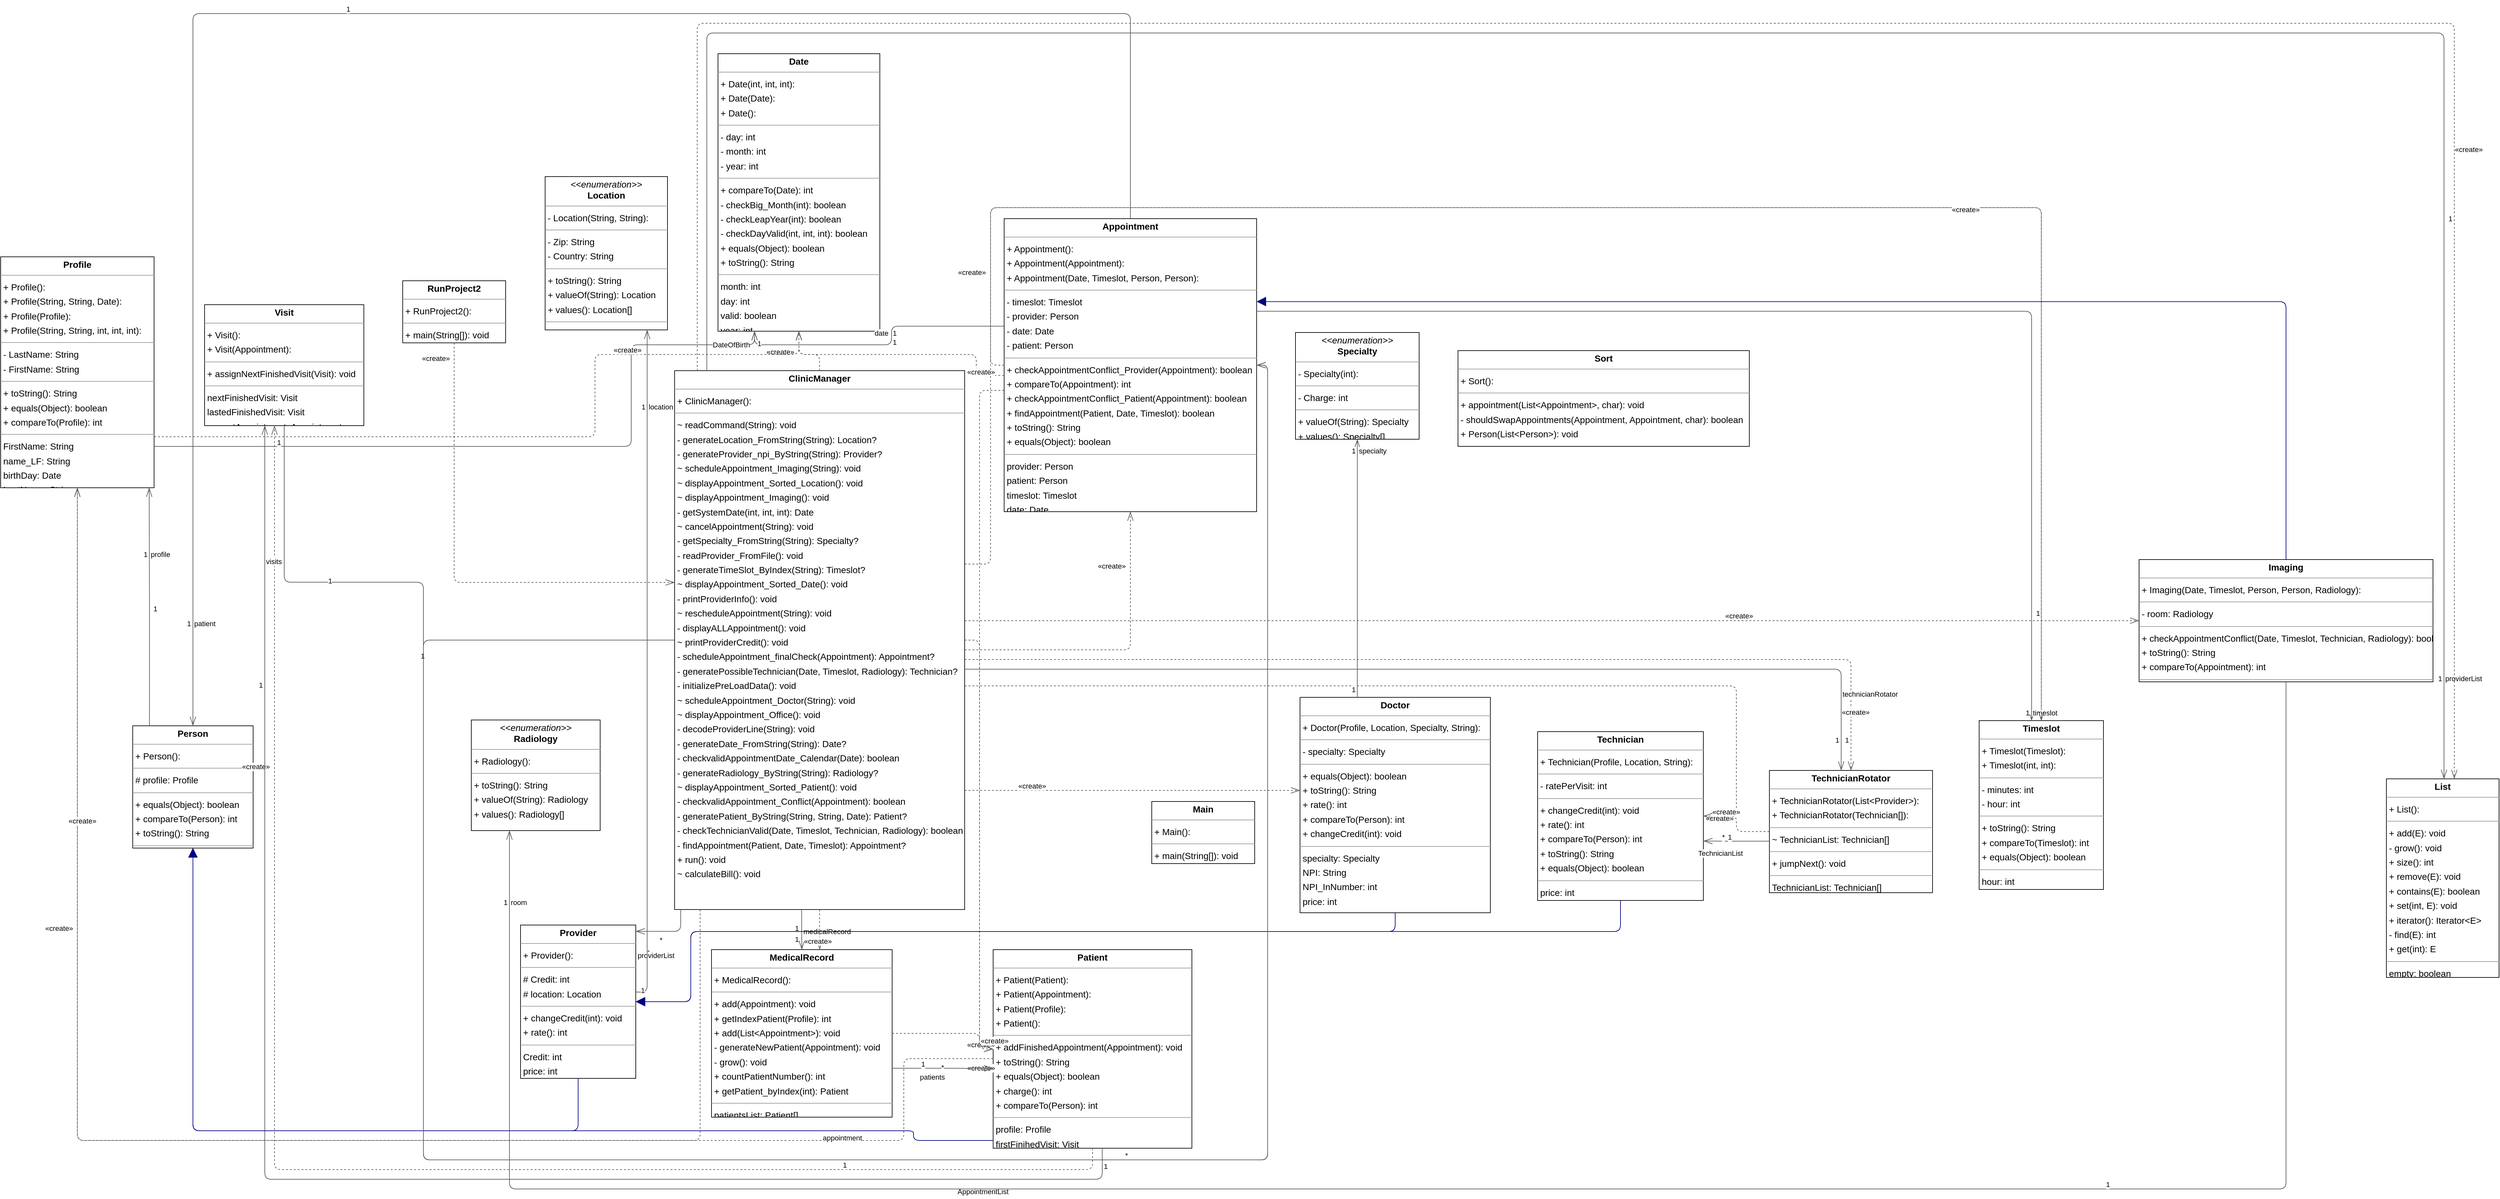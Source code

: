 <mxGraphModel dx="0" dy="0" grid="1" gridSize="10" guides="1" tooltips="1" connect="1" arrows="1" fold="1" page="0" pageScale="1" background="none" math="0" shadow="0">
  <root>
    <mxCell id="0" />
    <mxCell id="1" parent="0" />
    <mxCell id="node7" parent="1" vertex="1" value="&lt;p style=&quot;margin:0px;margin-top:4px;text-align:center;&quot;&gt;&lt;b&gt;Appointment&lt;/b&gt;&lt;/p&gt;&lt;hr size=&quot;1&quot;/&gt;&lt;p style=&quot;margin:0 0 0 4px;line-height:1.6;&quot;&gt;+ Appointment(): &lt;br/&gt;+ Appointment(Appointment): &lt;br/&gt;+ Appointment(Date, Timeslot, Person, Person): &lt;/p&gt;&lt;hr size=&quot;1&quot;/&gt;&lt;p style=&quot;margin:0 0 0 4px;line-height:1.6;&quot;&gt;- timeslot: Timeslot&lt;br/&gt;- provider: Person&lt;br/&gt;- date: Date&lt;br/&gt;- patient: Person&lt;/p&gt;&lt;hr size=&quot;1&quot;/&gt;&lt;p style=&quot;margin:0 0 0 4px;line-height:1.6;&quot;&gt;+ checkAppointmentConflict_Provider(Appointment): boolean&lt;br/&gt;+ compareTo(Appointment): int&lt;br/&gt;+ checkAppointmentConflict_Patient(Appointment): boolean&lt;br/&gt;+ findAppointment(Patient, Date, Timeslot): boolean&lt;br/&gt;+ toString(): String&lt;br/&gt;+ equals(Object): boolean&lt;/p&gt;&lt;hr size=&quot;1&quot;/&gt;&lt;p style=&quot;margin:0 0 0 4px;line-height:1.6;&quot;&gt; provider: Person&lt;br/&gt; patient: Person&lt;br/&gt; timeslot: Timeslot&lt;br/&gt; date: Date&lt;/p&gt;" style="verticalAlign=top;align=left;overflow=fill;fontSize=14;fontFamily=Helvetica;html=1;rounded=0;shadow=0;comic=0;labelBackgroundColor=none;strokeWidth=1;">
      <mxGeometry x="1458" y="241" width="390" height="453" as="geometry" />
    </mxCell>
    <mxCell id="node20" parent="1" vertex="1" value="&lt;p style=&quot;margin:0px;margin-top:4px;text-align:center;&quot;&gt;&lt;b&gt;ClinicManager&lt;/b&gt;&lt;/p&gt;&lt;hr size=&quot;1&quot;/&gt;&lt;p style=&quot;margin:0 0 0 4px;line-height:1.6;&quot;&gt;+ ClinicManager(): &lt;/p&gt;&lt;hr size=&quot;1&quot;/&gt;&lt;p style=&quot;margin:0 0 0 4px;line-height:1.6;&quot;&gt;~ readCommand(String): void&lt;br/&gt;- generateLocation_FromString(String): Location?&lt;br/&gt;- generateProvider_npi_ByString(String): Provider?&lt;br/&gt;~ scheduleAppointment_Imaging(String): void&lt;br/&gt;~ displayAppointment_Sorted_Location(): void&lt;br/&gt;~ displayAppointment_Imaging(): void&lt;br/&gt;- getSystemDate(int, int, int): Date&lt;br/&gt;~ cancelAppointment(String): void&lt;br/&gt;- getSpecialty_FromString(String): Specialty?&lt;br/&gt;- readProvider_FromFile(): void&lt;br/&gt;- generateTimeSlot_ByIndex(String): Timeslot?&lt;br/&gt;~ displayAppointment_Sorted_Date(): void&lt;br/&gt;- printProviderInfo(): void&lt;br/&gt;~ rescheduleAppointment(String): void&lt;br/&gt;- displayALLAppointment(): void&lt;br/&gt;~ printProviderCredit(): void&lt;br/&gt;- scheduleAppointment_finalCheck(Appointment): Appointment?&lt;br/&gt;- generatePossibleTechnician(Date, Timeslot, Radiology): Technician?&lt;br/&gt;- initializePreLoadData(): void&lt;br/&gt;~ scheduleAppointment_Doctor(String): void&lt;br/&gt;~ displayAppointment_Office(): void&lt;br/&gt;- decodeProviderLine(String): void&lt;br/&gt;- generateDate_FromString(String): Date?&lt;br/&gt;- checkvalidAppointmentDate_Calendar(Date): boolean&lt;br/&gt;- generateRadiology_ByString(String): Radiology?&lt;br/&gt;~ displayAppointment_Sorted_Patient(): void&lt;br/&gt;- checkvalidAppointment_Conflict(Appointment): boolean&lt;br/&gt;- generatePatient_ByString(String, String, Date): Patient?&lt;br/&gt;- checkTechnicianValid(Date, Timeslot, Technician, Radiology): boolean&lt;br/&gt;- findAppointment(Patient, Date, Timeslot): Appointment?&lt;br/&gt;+ run(): void&lt;br/&gt;~ calculateBill(): void&lt;/p&gt;" style="verticalAlign=top;align=left;overflow=fill;fontSize=14;fontFamily=Helvetica;html=1;rounded=0;shadow=0;comic=0;labelBackgroundColor=none;strokeWidth=1;">
      <mxGeometry x="949" y="476" width="448" height="833" as="geometry" />
    </mxCell>
    <mxCell id="node12" parent="1" vertex="1" value="&lt;p style=&quot;margin:0px;margin-top:4px;text-align:center;&quot;&gt;&lt;b&gt;Date&lt;/b&gt;&lt;/p&gt;&lt;hr size=&quot;1&quot;/&gt;&lt;p style=&quot;margin:0 0 0 4px;line-height:1.6;&quot;&gt;+ Date(int, int, int): &lt;br/&gt;+ Date(Date): &lt;br/&gt;+ Date(): &lt;/p&gt;&lt;hr size=&quot;1&quot;/&gt;&lt;p style=&quot;margin:0 0 0 4px;line-height:1.6;&quot;&gt;- day: int&lt;br/&gt;- month: int&lt;br/&gt;- year: int&lt;/p&gt;&lt;hr size=&quot;1&quot;/&gt;&lt;p style=&quot;margin:0 0 0 4px;line-height:1.6;&quot;&gt;+ compareTo(Date): int&lt;br/&gt;- checkBig_Month(int): boolean&lt;br/&gt;- checkLeapYear(int): boolean&lt;br/&gt;- checkDayValid(int, int, int): boolean&lt;br/&gt;+ equals(Object): boolean&lt;br/&gt;+ toString(): String&lt;/p&gt;&lt;hr size=&quot;1&quot;/&gt;&lt;p style=&quot;margin:0 0 0 4px;line-height:1.6;&quot;&gt; month: int&lt;br/&gt; day: int&lt;br/&gt; valid: boolean&lt;br/&gt; year: int&lt;/p&gt;" style="verticalAlign=top;align=left;overflow=fill;fontSize=14;fontFamily=Helvetica;html=1;rounded=0;shadow=0;comic=0;labelBackgroundColor=none;strokeWidth=1;">
      <mxGeometry x="1016" y="-14" width="250" height="429" as="geometry" />
    </mxCell>
    <mxCell id="node0" parent="1" vertex="1" value="&lt;p style=&quot;margin:0px;margin-top:4px;text-align:center;&quot;&gt;&lt;b&gt;Doctor&lt;/b&gt;&lt;/p&gt;&lt;hr size=&quot;1&quot;/&gt;&lt;p style=&quot;margin:0 0 0 4px;line-height:1.6;&quot;&gt;+ Doctor(Profile, Location, Specialty, String): &lt;/p&gt;&lt;hr size=&quot;1&quot;/&gt;&lt;p style=&quot;margin:0 0 0 4px;line-height:1.6;&quot;&gt;- specialty: Specialty&lt;/p&gt;&lt;hr size=&quot;1&quot;/&gt;&lt;p style=&quot;margin:0 0 0 4px;line-height:1.6;&quot;&gt;+ equals(Object): boolean&lt;br/&gt;+ toString(): String&lt;br/&gt;+ rate(): int&lt;br/&gt;+ compareTo(Person): int&lt;br/&gt;+ changeCredit(int): void&lt;/p&gt;&lt;hr size=&quot;1&quot;/&gt;&lt;p style=&quot;margin:0 0 0 4px;line-height:1.6;&quot;&gt; specialty: Specialty&lt;br/&gt; NPI: String&lt;br/&gt; NPI_InNumber: int&lt;br/&gt; price: int&lt;br/&gt; location: Location&lt;/p&gt;" style="verticalAlign=top;align=left;overflow=fill;fontSize=14;fontFamily=Helvetica;html=1;rounded=0;shadow=0;comic=0;labelBackgroundColor=none;strokeWidth=1;">
      <mxGeometry x="1915" y="981" width="294" height="333" as="geometry" />
    </mxCell>
    <mxCell id="node1" parent="1" vertex="1" value="&lt;p style=&quot;margin:0px;margin-top:4px;text-align:center;&quot;&gt;&lt;b&gt;Imaging&lt;/b&gt;&lt;/p&gt;&lt;hr size=&quot;1&quot;/&gt;&lt;p style=&quot;margin:0 0 0 4px;line-height:1.6;&quot;&gt;+ Imaging(Date, Timeslot, Person, Person, Radiology): &lt;/p&gt;&lt;hr size=&quot;1&quot;/&gt;&lt;p style=&quot;margin:0 0 0 4px;line-height:1.6;&quot;&gt;- room: Radiology&lt;/p&gt;&lt;hr size=&quot;1&quot;/&gt;&lt;p style=&quot;margin:0 0 0 4px;line-height:1.6;&quot;&gt;+ checkAppointmentConflict(Date, Timeslot, Technician, Radiology): boolean&lt;br/&gt;+ toString(): String&lt;br/&gt;+ compareTo(Appointment): int&lt;/p&gt;&lt;hr size=&quot;1&quot;/&gt;&lt;p style=&quot;margin:0 0 0 4px;line-height:1.6;&quot;&gt; room: Radiology&lt;/p&gt;" style="verticalAlign=top;align=left;overflow=fill;fontSize=14;fontFamily=Helvetica;html=1;rounded=0;shadow=0;comic=0;labelBackgroundColor=none;strokeWidth=1;">
      <mxGeometry x="3211" y="768" width="454" height="189" as="geometry" />
    </mxCell>
    <mxCell id="node8" parent="1" vertex="1" value="&lt;p style=&quot;margin:0px;margin-top:4px;text-align:center;&quot;&gt;&lt;b&gt;List&lt;E&gt;&lt;/b&gt;&lt;/p&gt;&lt;hr size=&quot;1&quot;/&gt;&lt;p style=&quot;margin:0 0 0 4px;line-height:1.6;&quot;&gt;+ List(): &lt;/p&gt;&lt;hr size=&quot;1&quot;/&gt;&lt;p style=&quot;margin:0 0 0 4px;line-height:1.6;&quot;&gt;+ add(E): void&lt;br/&gt;- grow(): void&lt;br/&gt;+ size(): int&lt;br/&gt;+ remove(E): void&lt;br/&gt;+ contains(E): boolean&lt;br/&gt;+ set(int, E): void&lt;br/&gt;+ iterator(): Iterator&amp;lt;E&amp;gt;&lt;br/&gt;- find(E): int&lt;br/&gt;+ get(int): E&lt;/p&gt;&lt;hr size=&quot;1&quot;/&gt;&lt;p style=&quot;margin:0 0 0 4px;line-height:1.6;&quot;&gt; empty: boolean&lt;/p&gt;" style="verticalAlign=top;align=left;overflow=fill;fontSize=14;fontFamily=Helvetica;html=1;rounded=0;shadow=0;comic=0;labelBackgroundColor=none;strokeWidth=1;">
      <mxGeometry x="3593" y="1107" width="174" height="307" as="geometry" />
    </mxCell>
    <mxCell id="node11" parent="1" vertex="1" value="&lt;p style=&quot;margin:0px;margin-top:4px;text-align:center;&quot;&gt;&lt;i&gt;&amp;lt;&amp;lt;enumeration&amp;gt;&amp;gt;&lt;/i&gt;&lt;br/&gt;&lt;b&gt;Location&lt;/b&gt;&lt;/p&gt;&lt;hr size=&quot;1&quot;/&gt;&lt;p style=&quot;margin:0 0 0 4px;line-height:1.6;&quot;&gt;- Location(String, String): &lt;/p&gt;&lt;hr size=&quot;1&quot;/&gt;&lt;p style=&quot;margin:0 0 0 4px;line-height:1.6;&quot;&gt;- Zip: String&lt;br/&gt;- Country: String&lt;/p&gt;&lt;hr size=&quot;1&quot;/&gt;&lt;p style=&quot;margin:0 0 0 4px;line-height:1.6;&quot;&gt;+ toString(): String&lt;br/&gt;+ valueOf(String): Location&lt;br/&gt;+ values(): Location[]&lt;/p&gt;&lt;hr size=&quot;1&quot;/&gt;&lt;p style=&quot;margin:0 0 0 4px;line-height:1.6;&quot;&gt; Zip: String&lt;br/&gt; Country: String&lt;/p&gt;" style="verticalAlign=top;align=left;overflow=fill;fontSize=14;fontFamily=Helvetica;html=1;rounded=0;shadow=0;comic=0;labelBackgroundColor=none;strokeWidth=1;">
      <mxGeometry x="749" y="176" width="189" height="237" as="geometry" />
    </mxCell>
    <mxCell id="node6" parent="1" vertex="1" value="&lt;p style=&quot;margin:0px;margin-top:4px;text-align:center;&quot;&gt;&lt;b&gt;Main&lt;/b&gt;&lt;/p&gt;&lt;hr size=&quot;1&quot;/&gt;&lt;p style=&quot;margin:0 0 0 4px;line-height:1.6;&quot;&gt;+ Main(): &lt;/p&gt;&lt;hr size=&quot;1&quot;/&gt;&lt;p style=&quot;margin:0 0 0 4px;line-height:1.6;&quot;&gt;+ main(String[]): void&lt;/p&gt;" style="verticalAlign=top;align=left;overflow=fill;fontSize=14;fontFamily=Helvetica;html=1;rounded=0;shadow=0;comic=0;labelBackgroundColor=none;strokeWidth=1;">
      <mxGeometry x="1686" y="1142" width="159" height="96" as="geometry" />
    </mxCell>
    <mxCell id="node17" parent="1" vertex="1" value="&lt;p style=&quot;margin:0px;margin-top:4px;text-align:center;&quot;&gt;&lt;b&gt;MedicalRecord&lt;/b&gt;&lt;/p&gt;&lt;hr size=&quot;1&quot;/&gt;&lt;p style=&quot;margin:0 0 0 4px;line-height:1.6;&quot;&gt;+ MedicalRecord(): &lt;/p&gt;&lt;hr size=&quot;1&quot;/&gt;&lt;p style=&quot;margin:0 0 0 4px;line-height:1.6;&quot;&gt;+ add(Appointment): void&lt;br/&gt;+ getIndexPatient(Profile): int&lt;br/&gt;+ add(List&amp;lt;Appointment&amp;gt;): void&lt;br/&gt;- generateNewPatient(Appointment): void&lt;br/&gt;- grow(): void&lt;br/&gt;+ countPatientNumber(): int&lt;br/&gt;+ getPatient_byIndex(int): Patient&lt;/p&gt;&lt;hr size=&quot;1&quot;/&gt;&lt;p style=&quot;margin:0 0 0 4px;line-height:1.6;&quot;&gt; patientsList: Patient[]&lt;/p&gt;" style="verticalAlign=top;align=left;overflow=fill;fontSize=14;fontFamily=Helvetica;html=1;rounded=0;shadow=0;comic=0;labelBackgroundColor=none;strokeWidth=1;">
      <mxGeometry x="1006" y="1371" width="279" height="259" as="geometry" />
    </mxCell>
    <mxCell id="node18" parent="1" vertex="1" value="&lt;p style=&quot;margin:0px;margin-top:4px;text-align:center;&quot;&gt;&lt;b&gt;Patient&lt;/b&gt;&lt;/p&gt;&lt;hr size=&quot;1&quot;/&gt;&lt;p style=&quot;margin:0 0 0 4px;line-height:1.6;&quot;&gt;+ Patient(Patient): &lt;br/&gt;+ Patient(Appointment): &lt;br/&gt;+ Patient(Profile): &lt;br/&gt;+ Patient(): &lt;/p&gt;&lt;hr size=&quot;1&quot;/&gt;&lt;p style=&quot;margin:0 0 0 4px;line-height:1.6;&quot;&gt;+ addFinishedAppointment(Appointment): void&lt;br/&gt;+ toString(): String&lt;br/&gt;+ equals(Object): boolean&lt;br/&gt;+ charge(): int&lt;br/&gt;+ compareTo(Person): int&lt;/p&gt;&lt;hr size=&quot;1&quot;/&gt;&lt;p style=&quot;margin:0 0 0 4px;line-height:1.6;&quot;&gt; profile: Profile&lt;br/&gt; firstFinihedVisit: Visit&lt;/p&gt;" style="verticalAlign=top;align=left;overflow=fill;fontSize=14;fontFamily=Helvetica;html=1;rounded=0;shadow=0;comic=0;labelBackgroundColor=none;strokeWidth=1;">
      <mxGeometry x="1441" y="1371" width="307" height="307" as="geometry" />
    </mxCell>
    <mxCell id="node13" parent="1" vertex="1" value="&lt;p style=&quot;margin:0px;margin-top:4px;text-align:center;&quot;&gt;&lt;b&gt;Person&lt;/b&gt;&lt;/p&gt;&lt;hr size=&quot;1&quot;/&gt;&lt;p style=&quot;margin:0 0 0 4px;line-height:1.6;&quot;&gt;+ Person(): &lt;/p&gt;&lt;hr size=&quot;1&quot;/&gt;&lt;p style=&quot;margin:0 0 0 4px;line-height:1.6;&quot;&gt;# profile: Profile&lt;/p&gt;&lt;hr size=&quot;1&quot;/&gt;&lt;p style=&quot;margin:0 0 0 4px;line-height:1.6;&quot;&gt;+ equals(Object): boolean&lt;br/&gt;+ compareTo(Person): int&lt;br/&gt;+ toString(): String&lt;/p&gt;&lt;hr size=&quot;1&quot;/&gt;&lt;p style=&quot;margin:0 0 0 4px;line-height:1.6;&quot;&gt; profile: Profile&lt;/p&gt;" style="verticalAlign=top;align=left;overflow=fill;fontSize=14;fontFamily=Helvetica;html=1;rounded=0;shadow=0;comic=0;labelBackgroundColor=none;strokeWidth=1;">
      <mxGeometry x="112" y="1025" width="186" height="189" as="geometry" />
    </mxCell>
    <mxCell id="node14" parent="1" vertex="1" value="&lt;p style=&quot;margin:0px;margin-top:4px;text-align:center;&quot;&gt;&lt;b&gt;Profile&lt;/b&gt;&lt;/p&gt;&lt;hr size=&quot;1&quot;/&gt;&lt;p style=&quot;margin:0 0 0 4px;line-height:1.6;&quot;&gt;+ Profile(): &lt;br/&gt;+ Profile(String, String, Date): &lt;br/&gt;+ Profile(Profile): &lt;br/&gt;+ Profile(String, String, int, int, int): &lt;/p&gt;&lt;hr size=&quot;1&quot;/&gt;&lt;p style=&quot;margin:0 0 0 4px;line-height:1.6;&quot;&gt;- LastName: String&lt;br/&gt;- FirstName: String&lt;/p&gt;&lt;hr size=&quot;1&quot;/&gt;&lt;p style=&quot;margin:0 0 0 4px;line-height:1.6;&quot;&gt;+ toString(): String&lt;br/&gt;+ equals(Object): boolean&lt;br/&gt;+ compareTo(Profile): int&lt;/p&gt;&lt;hr size=&quot;1&quot;/&gt;&lt;p style=&quot;margin:0 0 0 4px;line-height:1.6;&quot;&gt; FirstName: String&lt;br/&gt; name_LF: String&lt;br/&gt; birthDay: Date&lt;br/&gt; LastName: String&lt;/p&gt;" style="verticalAlign=top;align=left;overflow=fill;fontSize=14;fontFamily=Helvetica;html=1;rounded=0;shadow=0;comic=0;labelBackgroundColor=none;strokeWidth=1;">
      <mxGeometry x="-92" y="300" width="237" height="357" as="geometry" />
    </mxCell>
    <mxCell id="node5" parent="1" vertex="1" value="&lt;p style=&quot;margin:0px;margin-top:4px;text-align:center;&quot;&gt;&lt;b&gt;Provider&lt;/b&gt;&lt;/p&gt;&lt;hr size=&quot;1&quot;/&gt;&lt;p style=&quot;margin:0 0 0 4px;line-height:1.6;&quot;&gt;+ Provider(): &lt;/p&gt;&lt;hr size=&quot;1&quot;/&gt;&lt;p style=&quot;margin:0 0 0 4px;line-height:1.6;&quot;&gt;# Credit: int&lt;br/&gt;# location: Location&lt;/p&gt;&lt;hr size=&quot;1&quot;/&gt;&lt;p style=&quot;margin:0 0 0 4px;line-height:1.6;&quot;&gt;+ changeCredit(int): void&lt;br/&gt;+ rate(): int&lt;/p&gt;&lt;hr size=&quot;1&quot;/&gt;&lt;p style=&quot;margin:0 0 0 4px;line-height:1.6;&quot;&gt; Credit: int&lt;br/&gt; price: int&lt;br/&gt; location: Location&lt;/p&gt;" style="verticalAlign=top;align=left;overflow=fill;fontSize=14;fontFamily=Helvetica;html=1;rounded=0;shadow=0;comic=0;labelBackgroundColor=none;strokeWidth=1;">
      <mxGeometry x="711" y="1333" width="178" height="237" as="geometry" />
    </mxCell>
    <mxCell id="node10" parent="1" vertex="1" value="&lt;p style=&quot;margin:0px;margin-top:4px;text-align:center;&quot;&gt;&lt;i&gt;&amp;lt;&amp;lt;enumeration&amp;gt;&amp;gt;&lt;/i&gt;&lt;br/&gt;&lt;b&gt;Radiology&lt;/b&gt;&lt;/p&gt;&lt;hr size=&quot;1&quot;/&gt;&lt;p style=&quot;margin:0 0 0 4px;line-height:1.6;&quot;&gt;+ Radiology(): &lt;/p&gt;&lt;hr size=&quot;1&quot;/&gt;&lt;p style=&quot;margin:0 0 0 4px;line-height:1.6;&quot;&gt;+ toString(): String&lt;br/&gt;+ valueOf(String): Radiology&lt;br/&gt;+ values(): Radiology[]&lt;/p&gt;" style="verticalAlign=top;align=left;overflow=fill;fontSize=14;fontFamily=Helvetica;html=1;rounded=0;shadow=0;comic=0;labelBackgroundColor=none;strokeWidth=1;">
      <mxGeometry x="635" y="1016" width="199" height="171" as="geometry" />
    </mxCell>
    <mxCell id="node16" parent="1" vertex="1" value="&lt;p style=&quot;margin:0px;margin-top:4px;text-align:center;&quot;&gt;&lt;b&gt;RunProject2&lt;/b&gt;&lt;/p&gt;&lt;hr size=&quot;1&quot;/&gt;&lt;p style=&quot;margin:0 0 0 4px;line-height:1.6;&quot;&gt;+ RunProject2(): &lt;/p&gt;&lt;hr size=&quot;1&quot;/&gt;&lt;p style=&quot;margin:0 0 0 4px;line-height:1.6;&quot;&gt;+ main(String[]): void&lt;/p&gt;" style="verticalAlign=top;align=left;overflow=fill;fontSize=14;fontFamily=Helvetica;html=1;rounded=0;shadow=0;comic=0;labelBackgroundColor=none;strokeWidth=1;">
      <mxGeometry x="529" y="337" width="159" height="96" as="geometry" />
    </mxCell>
    <mxCell id="node2" parent="1" vertex="1" value="&lt;p style=&quot;margin:0px;margin-top:4px;text-align:center;&quot;&gt;&lt;b&gt;Sort&lt;/b&gt;&lt;/p&gt;&lt;hr size=&quot;1&quot;/&gt;&lt;p style=&quot;margin:0 0 0 4px;line-height:1.6;&quot;&gt;+ Sort(): &lt;/p&gt;&lt;hr size=&quot;1&quot;/&gt;&lt;p style=&quot;margin:0 0 0 4px;line-height:1.6;&quot;&gt;+ appointment(List&amp;lt;Appointment&amp;gt;, char): void&lt;br/&gt;- shouldSwapAppointments(Appointment, Appointment, char): boolean&lt;br/&gt;+ Person(List&amp;lt;Person&amp;gt;): void&lt;/p&gt;" style="verticalAlign=top;align=left;overflow=fill;fontSize=14;fontFamily=Helvetica;html=1;rounded=0;shadow=0;comic=0;labelBackgroundColor=none;strokeWidth=1;">
      <mxGeometry x="2159" y="445" width="450" height="148" as="geometry" />
    </mxCell>
    <mxCell id="node4" parent="1" vertex="1" value="&lt;p style=&quot;margin:0px;margin-top:4px;text-align:center;&quot;&gt;&lt;i&gt;&amp;lt;&amp;lt;enumeration&amp;gt;&amp;gt;&lt;/i&gt;&lt;br/&gt;&lt;b&gt;Specialty&lt;/b&gt;&lt;/p&gt;&lt;hr size=&quot;1&quot;/&gt;&lt;p style=&quot;margin:0 0 0 4px;line-height:1.6;&quot;&gt;- Specialty(int): &lt;/p&gt;&lt;hr size=&quot;1&quot;/&gt;&lt;p style=&quot;margin:0 0 0 4px;line-height:1.6;&quot;&gt;- Charge: int&lt;/p&gt;&lt;hr size=&quot;1&quot;/&gt;&lt;p style=&quot;margin:0 0 0 4px;line-height:1.6;&quot;&gt;+ valueOf(String): Specialty&lt;br/&gt;+ values(): Specialty[]&lt;/p&gt;&lt;hr size=&quot;1&quot;/&gt;&lt;p style=&quot;margin:0 0 0 4px;line-height:1.6;&quot;&gt; Charge: int&lt;/p&gt;" style="verticalAlign=top;align=left;overflow=fill;fontSize=14;fontFamily=Helvetica;html=1;rounded=0;shadow=0;comic=0;labelBackgroundColor=none;strokeWidth=1;">
      <mxGeometry x="1908" y="417" width="191" height="165" as="geometry" />
    </mxCell>
    <mxCell id="node3" parent="1" vertex="1" value="&lt;p style=&quot;margin:0px;margin-top:4px;text-align:center;&quot;&gt;&lt;b&gt;Technician&lt;/b&gt;&lt;/p&gt;&lt;hr size=&quot;1&quot;/&gt;&lt;p style=&quot;margin:0 0 0 4px;line-height:1.6;&quot;&gt;+ Technician(Profile, Location, String): &lt;/p&gt;&lt;hr size=&quot;1&quot;/&gt;&lt;p style=&quot;margin:0 0 0 4px;line-height:1.6;&quot;&gt;- ratePerVisit: int&lt;/p&gt;&lt;hr size=&quot;1&quot;/&gt;&lt;p style=&quot;margin:0 0 0 4px;line-height:1.6;&quot;&gt;+ changeCredit(int): void&lt;br/&gt;+ rate(): int&lt;br/&gt;+ compareTo(Person): int&lt;br/&gt;+ toString(): String&lt;br/&gt;+ equals(Object): boolean&lt;/p&gt;&lt;hr size=&quot;1&quot;/&gt;&lt;p style=&quot;margin:0 0 0 4px;line-height:1.6;&quot;&gt; price: int&lt;br/&gt; ratePerVisit: int&lt;/p&gt;" style="verticalAlign=top;align=left;overflow=fill;fontSize=14;fontFamily=Helvetica;html=1;rounded=0;shadow=0;comic=0;labelBackgroundColor=none;strokeWidth=1;">
      <mxGeometry x="2282" y="1034" width="256" height="261" as="geometry" />
    </mxCell>
    <mxCell id="node9" parent="1" vertex="1" value="&lt;p style=&quot;margin:0px;margin-top:4px;text-align:center;&quot;&gt;&lt;b&gt;TechnicianRotator&lt;/b&gt;&lt;/p&gt;&lt;hr size=&quot;1&quot;/&gt;&lt;p style=&quot;margin:0 0 0 4px;line-height:1.6;&quot;&gt;+ TechnicianRotator(List&amp;lt;Provider&amp;gt;): &lt;br/&gt;+ TechnicianRotator(Technician[]): &lt;/p&gt;&lt;hr size=&quot;1&quot;/&gt;&lt;p style=&quot;margin:0 0 0 4px;line-height:1.6;&quot;&gt;~ TechnicianList: Technician[]&lt;/p&gt;&lt;hr size=&quot;1&quot;/&gt;&lt;p style=&quot;margin:0 0 0 4px;line-height:1.6;&quot;&gt;+ jumpNext(): void&lt;/p&gt;&lt;hr size=&quot;1&quot;/&gt;&lt;p style=&quot;margin:0 0 0 4px;line-height:1.6;&quot;&gt; TechnicianList: Technician[]&lt;br/&gt; technician: Technician&lt;/p&gt;" style="verticalAlign=top;align=left;overflow=fill;fontSize=14;fontFamily=Helvetica;html=1;rounded=0;shadow=0;comic=0;labelBackgroundColor=none;strokeWidth=1;">
      <mxGeometry x="2640" y="1094" width="252" height="189" as="geometry" />
    </mxCell>
    <mxCell id="node15" parent="1" vertex="1" value="&lt;p style=&quot;margin:0px;margin-top:4px;text-align:center;&quot;&gt;&lt;b&gt;Timeslot&lt;/b&gt;&lt;/p&gt;&lt;hr size=&quot;1&quot;/&gt;&lt;p style=&quot;margin:0 0 0 4px;line-height:1.6;&quot;&gt;+ Timeslot(Timeslot): &lt;br/&gt;+ Timeslot(int, int): &lt;/p&gt;&lt;hr size=&quot;1&quot;/&gt;&lt;p style=&quot;margin:0 0 0 4px;line-height:1.6;&quot;&gt;- minutes: int&lt;br/&gt;- hour: int&lt;/p&gt;&lt;hr size=&quot;1&quot;/&gt;&lt;p style=&quot;margin:0 0 0 4px;line-height:1.6;&quot;&gt;+ toString(): String&lt;br/&gt;+ compareTo(Timeslot): int&lt;br/&gt;+ equals(Object): boolean&lt;/p&gt;&lt;hr size=&quot;1&quot;/&gt;&lt;p style=&quot;margin:0 0 0 4px;line-height:1.6;&quot;&gt; hour: int&lt;br/&gt; minutes: int&lt;/p&gt;" style="verticalAlign=top;align=left;overflow=fill;fontSize=14;fontFamily=Helvetica;html=1;rounded=0;shadow=0;comic=0;labelBackgroundColor=none;strokeWidth=1;">
      <mxGeometry x="2964" y="1017" width="192" height="261" as="geometry" />
    </mxCell>
    <mxCell id="node19" parent="1" vertex="1" value="&lt;p style=&quot;margin:0px;margin-top:4px;text-align:center;&quot;&gt;&lt;b&gt;Visit&lt;/b&gt;&lt;/p&gt;&lt;hr size=&quot;1&quot;/&gt;&lt;p style=&quot;margin:0 0 0 4px;line-height:1.6;&quot;&gt;+ Visit(): &lt;br/&gt;+ Visit(Appointment): &lt;/p&gt;&lt;hr size=&quot;1&quot;/&gt;&lt;p style=&quot;margin:0 0 0 4px;line-height:1.6;&quot;&gt;+ assignNextFinishedVisit(Visit): void&lt;/p&gt;&lt;hr size=&quot;1&quot;/&gt;&lt;p style=&quot;margin:0 0 0 4px;line-height:1.6;&quot;&gt; nextFinishedVisit: Visit&lt;br/&gt; lastedFinishedVisit: Visit&lt;br/&gt; currentAppointment: Appointment&lt;/p&gt;" style="verticalAlign=top;align=left;overflow=fill;fontSize=14;fontFamily=Helvetica;html=1;rounded=0;shadow=0;comic=0;labelBackgroundColor=none;strokeWidth=1;">
      <mxGeometry x="223" y="374" width="246" height="187" as="geometry" />
    </mxCell>
    <mxCell id="edge33" edge="1" value="" parent="1" source="node7" target="node12" style="html=1;rounded=1;edgeStyle=orthogonalEdgeStyle;dashed=0;startArrow=diamondThinstartSize=12;endArrow=openThin;endSize=12;strokeColor=#595959;exitX=0.000;exitY=0.367;exitDx=0;exitDy=0;entryX=0.226;entryY=1.000;entryDx=0;entryDy=0;">
      <mxGeometry width="50" height="50" relative="1" as="geometry">
        <Array as="points">
          <mxPoint x="1284" y="408" />
          <mxPoint x="1284" y="436" />
          <mxPoint x="1073" y="436" />
        </Array>
      </mxGeometry>
    </mxCell>
    <mxCell id="label198" parent="edge33" vertex="1" connectable="0" value="1" style="edgeLabel;resizable=0;html=1;align=left;verticalAlign=top;strokeColor=default;">
      <mxGeometry x="1284" y="405" as="geometry" />
    </mxCell>
    <mxCell id="label202" parent="edge33" vertex="1" connectable="0" value="1" style="edgeLabel;resizable=0;html=1;align=left;verticalAlign=top;strokeColor=default;">
      <mxGeometry x="1284" y="419" as="geometry" />
    </mxCell>
    <mxCell id="label203" parent="edge33" vertex="1" connectable="0" value="date" style="edgeLabel;resizable=0;html=1;align=left;verticalAlign=top;strokeColor=default;">
      <mxGeometry x="1256" y="405" as="geometry" />
    </mxCell>
    <mxCell id="edge36" edge="1" value="" parent="1" source="node7" target="node12" style="html=1;rounded=1;edgeStyle=orthogonalEdgeStyle;dashed=1;startArrow=none;endArrow=openThin;endSize=12;strokeColor=#595959;exitX=0.000;exitY=0.535;exitDx=0;exitDy=0;entryX=0.500;entryY=1.000;entryDx=0;entryDy=0;">
      <mxGeometry width="50" height="50" relative="1" as="geometry">
        <Array as="points">
          <mxPoint x="1415" y="483" />
          <mxPoint x="1415" y="451" />
          <mxPoint x="1141" y="451" />
        </Array>
      </mxGeometry>
    </mxCell>
    <mxCell id="label218" parent="edge36" vertex="1" connectable="0" value="«create»" style="edgeLabel;resizable=0;html=1;align=left;verticalAlign=top;strokeColor=default;">
      <mxGeometry x="1399" y="465" as="geometry" />
    </mxCell>
    <mxCell id="edge9" edge="1" value="" parent="1" source="node7" target="node18" style="html=1;rounded=1;edgeStyle=orthogonalEdgeStyle;dashed=1;startArrow=none;endArrow=openThin;endSize=12;strokeColor=#595959;exitX=0.000;exitY=0.586;exitDx=0;exitDy=0;entryX=0.000;entryY=0.500;entryDx=0;entryDy=0;">
      <mxGeometry width="50" height="50" relative="1" as="geometry">
        <Array as="points">
          <mxPoint x="1420" y="507" />
          <mxPoint x="1420" y="1525" />
        </Array>
      </mxGeometry>
    </mxCell>
    <mxCell id="label56" parent="edge9" vertex="1" connectable="0" value="«create»" style="edgeLabel;resizable=0;html=1;align=left;verticalAlign=top;strokeColor=default;">
      <mxGeometry x="1399" y="1541" as="geometry" />
    </mxCell>
    <mxCell id="edge6" edge="1" value="" parent="1" source="node7" target="node13" style="html=1;rounded=1;edgeStyle=orthogonalEdgeStyle;dashed=0;startArrow=diamondThinstartSize=12;endArrow=openThin;endSize=12;strokeColor=#595959;exitX=0.500;exitY=0.000;exitDx=0;exitDy=0;entryX=0.500;entryY=0.000;entryDx=0;entryDy=0;">
      <mxGeometry width="50" height="50" relative="1" as="geometry">
        <Array as="points">
          <mxPoint x="1653" y="-76" />
          <mxPoint x="205" y="-76" />
        </Array>
      </mxGeometry>
    </mxCell>
    <mxCell id="label36" parent="edge6" vertex="1" connectable="0" value="1" style="edgeLabel;resizable=0;html=1;align=left;verticalAlign=top;strokeColor=default;">
      <mxGeometry x="440" y="-96" as="geometry" />
    </mxCell>
    <mxCell id="label40" parent="edge6" vertex="1" connectable="0" value="1" style="edgeLabel;resizable=0;html=1;align=left;verticalAlign=top;strokeColor=default;">
      <mxGeometry x="194" y="854" as="geometry" />
    </mxCell>
    <mxCell id="label41" parent="edge6" vertex="1" connectable="0" value="patient" style="edgeLabel;resizable=0;html=1;align=left;verticalAlign=top;strokeColor=default;">
      <mxGeometry x="205" y="854" as="geometry" />
    </mxCell>
    <mxCell id="edge18" edge="1" value="" parent="1" source="node7" target="node15" style="html=1;rounded=1;edgeStyle=orthogonalEdgeStyle;dashed=1;startArrow=none;endArrow=openThin;endSize=12;strokeColor=#595959;exitX=0.000;exitY=0.500;exitDx=0;exitDy=0;entryX=0.500;entryY=0.000;entryDx=0;entryDy=0;">
      <mxGeometry width="50" height="50" relative="1" as="geometry">
        <Array as="points">
          <mxPoint x="1437" y="468" />
          <mxPoint x="1437" y="224" />
          <mxPoint x="3060" y="224" />
        </Array>
      </mxGeometry>
    </mxCell>
    <mxCell id="label110" parent="edge18" vertex="1" connectable="0" value="«create»" style="edgeLabel;resizable=0;html=1;align=left;verticalAlign=top;strokeColor=default;">
      <mxGeometry x="1385" y="311" as="geometry" />
    </mxCell>
    <mxCell id="edge21" edge="1" value="" parent="1" source="node7" target="node15" style="html=1;rounded=1;edgeStyle=orthogonalEdgeStyle;dashed=0;startArrow=diamondThinstartSize=12;endArrow=openThin;endSize=12;strokeColor=#595959;exitX=1.000;exitY=0.316;exitDx=0;exitDy=0;entryX=0.422;entryY=0.000;entryDx=0;entryDy=0;">
      <mxGeometry width="50" height="50" relative="1" as="geometry">
        <Array as="points">
          <mxPoint x="3045" y="385" />
        </Array>
      </mxGeometry>
    </mxCell>
    <mxCell id="label126" parent="edge21" vertex="1" connectable="0" value="1" style="edgeLabel;resizable=0;html=1;align=left;verticalAlign=top;strokeColor=default;">
      <mxGeometry x="3050" y="838" as="geometry" />
    </mxCell>
    <mxCell id="label130" parent="edge21" vertex="1" connectable="0" value="1" style="edgeLabel;resizable=0;html=1;align=left;verticalAlign=top;strokeColor=default;">
      <mxGeometry x="3034" y="992" as="geometry" />
    </mxCell>
    <mxCell id="label131" parent="edge21" vertex="1" connectable="0" value="timeslot" style="edgeLabel;resizable=0;html=1;align=left;verticalAlign=top;strokeColor=default;">
      <mxGeometry x="3045" y="992" as="geometry" />
    </mxCell>
    <mxCell id="edge25" edge="1" value="" parent="1" source="node20" target="node7" style="html=1;rounded=1;edgeStyle=orthogonalEdgeStyle;dashed=0;startArrow=diamondThinstartSize=12;endArrow=openThin;endSize=12;strokeColor=#595959;exitX=0.000;exitY=0.500;exitDx=0;exitDy=0;entryX=1.000;entryY=0.500;entryDx=0;entryDy=0;">
      <mxGeometry width="50" height="50" relative="1" as="geometry">
        <Array as="points">
          <mxPoint x="561" y="892" />
          <mxPoint x="561" y="1696" />
          <mxPoint x="1865" y="1696" />
          <mxPoint x="1865" y="468" />
        </Array>
      </mxGeometry>
    </mxCell>
    <mxCell id="label150" parent="edge25" vertex="1" connectable="0" value="1" style="edgeLabel;resizable=0;html=1;align=left;verticalAlign=top;strokeColor=default;">
      <mxGeometry x="555" y="904" as="geometry" />
    </mxCell>
    <mxCell id="label154" parent="edge25" vertex="1" connectable="0" value="*" style="edgeLabel;resizable=0;html=1;align=left;verticalAlign=top;strokeColor=default;">
      <mxGeometry x="1643" y="1676" as="geometry" />
    </mxCell>
    <mxCell id="label155" parent="edge25" vertex="1" connectable="0" value="AppointmentList" style="edgeLabel;resizable=0;html=1;align=left;verticalAlign=top;strokeColor=default;">
      <mxGeometry x="1384" y="1732" as="geometry" />
    </mxCell>
    <mxCell id="edge37" edge="1" value="" parent="1" source="node20" target="node7" style="html=1;rounded=1;edgeStyle=orthogonalEdgeStyle;dashed=1;startArrow=none;endArrow=openThin;endSize=12;strokeColor=#595959;exitX=1.000;exitY=0.518;exitDx=0;exitDy=0;entryX=0.500;entryY=1.000;entryDx=0;entryDy=0;">
      <mxGeometry width="50" height="50" relative="1" as="geometry">
        <Array as="points">
          <mxPoint x="1653" y="907" />
        </Array>
      </mxGeometry>
    </mxCell>
    <mxCell id="label224" parent="edge37" vertex="1" connectable="0" value="«create»" style="edgeLabel;resizable=0;html=1;align=left;verticalAlign=top;strokeColor=default;">
      <mxGeometry x="1601" y="765" as="geometry" />
    </mxCell>
    <mxCell id="edge14" edge="1" value="" parent="1" source="node20" target="node12" style="html=1;rounded=1;edgeStyle=orthogonalEdgeStyle;dashed=1;startArrow=none;endArrow=openThin;endSize=12;strokeColor=#595959;exitX=0.500;exitY=0.000;exitDx=0;exitDy=0;entryX=0.500;entryY=1.000;entryDx=0;entryDy=0;">
      <mxGeometry width="50" height="50" relative="1" as="geometry">
        <Array as="points">
          <mxPoint x="1173" y="451" />
          <mxPoint x="1141" y="451" />
        </Array>
      </mxGeometry>
    </mxCell>
    <mxCell id="label86" parent="edge14" vertex="1" connectable="0" value="«create»" style="edgeLabel;resizable=0;html=1;align=left;verticalAlign=top;strokeColor=default;">
      <mxGeometry x="1089" y="434" as="geometry" />
    </mxCell>
    <mxCell id="edge34" edge="1" value="" parent="1" source="node20" target="node0" style="html=1;rounded=1;edgeStyle=orthogonalEdgeStyle;dashed=1;startArrow=none;endArrow=openThin;endSize=12;strokeColor=#595959;exitX=1.000;exitY=0.779;exitDx=0;exitDy=0;entryX=0.000;entryY=0.432;entryDx=0;entryDy=0;">
      <mxGeometry width="50" height="50" relative="1" as="geometry">
        <Array as="points" />
      </mxGeometry>
    </mxCell>
    <mxCell id="label206" parent="edge34" vertex="1" connectable="0" value="«create»" style="edgeLabel;resizable=0;html=1;align=left;verticalAlign=top;strokeColor=default;">
      <mxGeometry x="1478" y="1105" as="geometry" />
    </mxCell>
    <mxCell id="edge23" edge="1" value="" parent="1" source="node20" target="node1" style="html=1;rounded=1;edgeStyle=orthogonalEdgeStyle;dashed=1;startArrow=none;endArrow=openThin;endSize=12;strokeColor=#595959;exitX=1.000;exitY=0.464;exitDx=0;exitDy=0;entryX=0.000;entryY=0.500;entryDx=0;entryDy=0;">
      <mxGeometry width="50" height="50" relative="1" as="geometry">
        <Array as="points" />
      </mxGeometry>
    </mxCell>
    <mxCell id="label140" parent="edge23" vertex="1" connectable="0" value="«create»" style="edgeLabel;resizable=0;html=1;align=left;verticalAlign=top;strokeColor=default;">
      <mxGeometry x="2570" y="842" as="geometry" />
    </mxCell>
    <mxCell id="edge5" edge="1" value="" parent="1" source="node20" target="node8" style="html=1;rounded=1;edgeStyle=orthogonalEdgeStyle;dashed=0;startArrow=diamondThinstartSize=12;endArrow=openThin;endSize=12;strokeColor=#595959;exitX=0.111;exitY=0.000;exitDx=0;exitDy=0;entryX=0.517;entryY=0.000;entryDx=0;entryDy=0;">
      <mxGeometry width="50" height="50" relative="1" as="geometry">
        <Array as="points">
          <mxPoint x="999" y="-46" />
          <mxPoint x="3682" y="-46" />
        </Array>
      </mxGeometry>
    </mxCell>
    <mxCell id="label30" parent="edge5" vertex="1" connectable="0" value="1" style="edgeLabel;resizable=0;html=1;align=left;verticalAlign=top;strokeColor=default;">
      <mxGeometry x="3687" y="228" as="geometry" />
    </mxCell>
    <mxCell id="label34" parent="edge5" vertex="1" connectable="0" value="1" style="edgeLabel;resizable=0;html=1;align=left;verticalAlign=top;strokeColor=default;">
      <mxGeometry x="3671" y="939" as="geometry" />
    </mxCell>
    <mxCell id="label35" parent="edge5" vertex="1" connectable="0" value="providerList" style="edgeLabel;resizable=0;html=1;align=left;verticalAlign=top;strokeColor=default;">
      <mxGeometry x="3682" y="939" as="geometry" />
    </mxCell>
    <mxCell id="edge38" edge="1" value="" parent="1" source="node20" target="node8" style="html=1;rounded=1;edgeStyle=orthogonalEdgeStyle;dashed=1;startArrow=none;endArrow=openThin;endSize=12;strokeColor=#595959;exitX=0.078;exitY=0.000;exitDx=0;exitDy=0;entryX=0.603;entryY=0.000;entryDx=0;entryDy=0;">
      <mxGeometry width="50" height="50" relative="1" as="geometry">
        <Array as="points">
          <mxPoint x="984" y="-61" />
          <mxPoint x="3697" y="-61" />
        </Array>
      </mxGeometry>
    </mxCell>
    <mxCell id="label230" parent="edge38" vertex="1" connectable="0" value="«create»" style="edgeLabel;resizable=0;html=1;align=left;verticalAlign=top;strokeColor=default;">
      <mxGeometry x="3697" y="121" as="geometry" />
    </mxCell>
    <mxCell id="edge12" edge="1" value="" parent="1" source="node20" target="node17" style="html=1;rounded=1;edgeStyle=orthogonalEdgeStyle;dashed=0;startArrow=diamondThinstartSize=12;endArrow=openThin;endSize=12;strokeColor=#595959;exitX=0.438;exitY=1.000;exitDx=0;exitDy=0;entryX=0.500;entryY=0.000;entryDx=0;entryDy=0;">
      <mxGeometry width="50" height="50" relative="1" as="geometry">
        <Array as="points" />
      </mxGeometry>
    </mxCell>
    <mxCell id="label72" parent="edge12" vertex="1" connectable="0" value="1" style="edgeLabel;resizable=0;html=1;align=left;verticalAlign=top;strokeColor=default;">
      <mxGeometry x="1133" y="1342" as="geometry" />
    </mxCell>
    <mxCell id="label76" parent="edge12" vertex="1" connectable="0" value="1" style="edgeLabel;resizable=0;html=1;align=left;verticalAlign=top;strokeColor=default;">
      <mxGeometry x="1133" y="1325" as="geometry" />
    </mxCell>
    <mxCell id="label77" parent="edge12" vertex="1" connectable="0" value="medicalRecord" style="edgeLabel;resizable=0;html=1;align=left;verticalAlign=top;strokeColor=default;">
      <mxGeometry x="1146" y="1330" as="geometry" />
    </mxCell>
    <mxCell id="edge17" edge="1" value="" parent="1" source="node20" target="node17" style="html=1;rounded=1;edgeStyle=orthogonalEdgeStyle;dashed=1;startArrow=none;endArrow=openThin;endSize=12;strokeColor=#595959;exitX=0.500;exitY=1.000;exitDx=0;exitDy=0;entryX=0.599;entryY=0.000;entryDx=0;entryDy=0;">
      <mxGeometry width="50" height="50" relative="1" as="geometry">
        <Array as="points" />
      </mxGeometry>
    </mxCell>
    <mxCell id="label104" parent="edge17" vertex="1" connectable="0" value="«create»" style="edgeLabel;resizable=0;html=1;align=left;verticalAlign=top;strokeColor=default;">
      <mxGeometry x="1147" y="1345" as="geometry" />
    </mxCell>
    <mxCell id="edge11" edge="1" value="" parent="1" source="node20" target="node18" style="html=1;rounded=1;edgeStyle=orthogonalEdgeStyle;dashed=1;startArrow=none;endArrow=openThin;endSize=12;strokeColor=#595959;exitX=1.000;exitY=0.500;exitDx=0;exitDy=0;entryX=0.000;entryY=0.500;entryDx=0;entryDy=0;">
      <mxGeometry width="50" height="50" relative="1" as="geometry">
        <Array as="points">
          <mxPoint x="1420" y="892" />
          <mxPoint x="1420" y="1525" />
        </Array>
      </mxGeometry>
    </mxCell>
    <mxCell id="label68" parent="edge11" vertex="1" connectable="0" value="«create»" style="edgeLabel;resizable=0;html=1;align=left;verticalAlign=top;strokeColor=default;">
      <mxGeometry x="1399" y="1505" as="geometry" />
    </mxCell>
    <mxCell id="edge13" edge="1" value="" parent="1" source="node20" target="node14" style="html=1;rounded=1;edgeStyle=orthogonalEdgeStyle;dashed=1;startArrow=none;endArrow=openThin;endSize=12;strokeColor=#595959;exitX=0.088;exitY=1.000;exitDx=0;exitDy=0;entryX=0.500;entryY=1.000;entryDx=0;entryDy=0;">
      <mxGeometry width="50" height="50" relative="1" as="geometry">
        <Array as="points">
          <mxPoint x="989" y="1666" />
          <mxPoint x="27" y="1666" />
        </Array>
      </mxGeometry>
    </mxCell>
    <mxCell id="label80" parent="edge13" vertex="1" connectable="0" value="«create»" style="edgeLabel;resizable=0;html=1;align=left;verticalAlign=top;strokeColor=default;">
      <mxGeometry x="-25" y="1325" as="geometry" />
    </mxCell>
    <mxCell id="edge30" edge="1" value="" parent="1" source="node20" target="node5" style="html=1;rounded=1;edgeStyle=orthogonalEdgeStyle;dashed=0;startArrow=diamondThinstartSize=12;endArrow=openThin;endSize=12;strokeColor=#595959;exitX=0.021;exitY=1.000;exitDx=0;exitDy=0;entryX=1.000;entryY=0.041;entryDx=0;entryDy=0;">
      <mxGeometry width="50" height="50" relative="1" as="geometry">
        <Array as="points">
          <mxPoint x="959" y="1343" />
        </Array>
      </mxGeometry>
    </mxCell>
    <mxCell id="label180" parent="edge30" vertex="1" connectable="0" value="1" style="edgeLabel;resizable=0;html=1;align=left;verticalAlign=top;strokeColor=default;">
      <mxGeometry x="904" y="1363" as="geometry" />
    </mxCell>
    <mxCell id="label184" parent="edge30" vertex="1" connectable="0" value="*" style="edgeLabel;resizable=0;html=1;align=left;verticalAlign=top;strokeColor=default;">
      <mxGeometry x="924" y="1343" as="geometry" />
    </mxCell>
    <mxCell id="label185" parent="edge30" vertex="1" connectable="0" value="providerList" style="edgeLabel;resizable=0;html=1;align=left;verticalAlign=top;strokeColor=default;">
      <mxGeometry x="890" y="1367" as="geometry" />
    </mxCell>
    <mxCell id="edge10" edge="1" value="" parent="1" source="node20" target="node3" style="html=1;rounded=1;edgeStyle=orthogonalEdgeStyle;dashed=1;startArrow=none;endArrow=openThin;endSize=12;strokeColor=#595959;exitX=1.000;exitY=0.585;exitDx=0;exitDy=0;entryX=1.000;entryY=0.500;entryDx=0;entryDy=0;">
      <mxGeometry width="50" height="50" relative="1" as="geometry">
        <Array as="points">
          <mxPoint x="2589" y="964" />
          <mxPoint x="2589" y="1165" />
        </Array>
      </mxGeometry>
    </mxCell>
    <mxCell id="label62" parent="edge10" vertex="1" connectable="0" value="«create»" style="edgeLabel;resizable=0;html=1;align=left;verticalAlign=top;strokeColor=default;">
      <mxGeometry x="2540" y="1155" as="geometry" />
    </mxCell>
    <mxCell id="edge8" edge="1" value="" parent="1" source="node20" target="node9" style="html=1;rounded=1;edgeStyle=orthogonalEdgeStyle;dashed=1;startArrow=none;endArrow=openThin;endSize=12;strokeColor=#595959;exitX=1.000;exitY=0.536;exitDx=0;exitDy=0;entryX=0.500;entryY=0.000;entryDx=0;entryDy=0;">
      <mxGeometry width="50" height="50" relative="1" as="geometry">
        <Array as="points">
          <mxPoint x="2766" y="922" />
        </Array>
      </mxGeometry>
    </mxCell>
    <mxCell id="label50" parent="edge8" vertex="1" connectable="0" value="«create»" style="edgeLabel;resizable=0;html=1;align=left;verticalAlign=top;strokeColor=default;">
      <mxGeometry x="2750" y="991" as="geometry" />
    </mxCell>
    <mxCell id="edge28" edge="1" value="" parent="1" source="node20" target="node9" style="html=1;rounded=1;edgeStyle=orthogonalEdgeStyle;dashed=0;startArrow=diamondThinstartSize=12;endArrow=openThin;endSize=12;strokeColor=#595959;exitX=1.000;exitY=0.554;exitDx=0;exitDy=0;entryX=0.440;entryY=0.000;entryDx=0;entryDy=0;">
      <mxGeometry width="50" height="50" relative="1" as="geometry">
        <Array as="points">
          <mxPoint x="2751" y="937" />
        </Array>
      </mxGeometry>
    </mxCell>
    <mxCell id="label168" parent="edge28" vertex="1" connectable="0" value="1" style="edgeLabel;resizable=0;html=1;align=left;verticalAlign=top;strokeColor=default;">
      <mxGeometry x="2755" y="1034" as="geometry" />
    </mxCell>
    <mxCell id="label172" parent="edge28" vertex="1" connectable="0" value="1" style="edgeLabel;resizable=0;html=1;align=left;verticalAlign=top;strokeColor=default;">
      <mxGeometry x="2740" y="1034" as="geometry" />
    </mxCell>
    <mxCell id="label173" parent="edge28" vertex="1" connectable="0" value="technicianRotator" style="edgeLabel;resizable=0;html=1;align=left;verticalAlign=top;strokeColor=default;">
      <mxGeometry x="2751" y="963" as="geometry" />
    </mxCell>
    <mxCell id="edge19" edge="1" value="" parent="1" source="node20" target="node15" style="html=1;rounded=1;edgeStyle=orthogonalEdgeStyle;dashed=1;startArrow=none;endArrow=openThin;endSize=12;strokeColor=#595959;exitX=1.000;exitY=0.359;exitDx=0;exitDy=0;entryX=0.500;entryY=0.000;entryDx=0;entryDy=0;">
      <mxGeometry width="50" height="50" relative="1" as="geometry">
        <Array as="points">
          <mxPoint x="1437" y="775" />
          <mxPoint x="1437" y="224" />
          <mxPoint x="3060" y="224" />
        </Array>
      </mxGeometry>
    </mxCell>
    <mxCell id="label116" parent="edge19" vertex="1" connectable="0" value="«create»" style="edgeLabel;resizable=0;html=1;align=left;verticalAlign=top;strokeColor=default;">
      <mxGeometry x="2920" y="214" as="geometry" />
    </mxCell>
    <mxCell id="edge4" edge="1" value="" parent="1" source="node0" target="node5" style="html=1;rounded=1;edgeStyle=orthogonalEdgeStyle;dashed=0;startArrow=none;endArrow=block;endSize=12;strokeColor=#000082;exitX=0.500;exitY=1.000;exitDx=0;exitDy=0;entryX=1.000;entryY=0.500;entryDx=0;entryDy=0;">
      <mxGeometry width="50" height="50" relative="1" as="geometry">
        <Array as="points">
          <mxPoint x="2062" y="1343" />
          <mxPoint x="974" y="1343" />
          <mxPoint x="974" y="1452" />
        </Array>
      </mxGeometry>
    </mxCell>
    <mxCell id="edge35" edge="1" value="" parent="1" source="node0" target="node4" style="html=1;rounded=1;edgeStyle=orthogonalEdgeStyle;dashed=0;startArrow=diamondThinstartSize=12;endArrow=openThin;endSize=12;strokeColor=#595959;exitX=0.301;exitY=0.000;exitDx=0;exitDy=0;entryX=0.500;entryY=1.000;entryDx=0;entryDy=0;">
      <mxGeometry width="50" height="50" relative="1" as="geometry">
        <Array as="points" />
      </mxGeometry>
    </mxCell>
    <mxCell id="label210" parent="edge35" vertex="1" connectable="0" value="1" style="edgeLabel;resizable=0;html=1;align=left;verticalAlign=top;strokeColor=default;">
      <mxGeometry x="1993" y="956" as="geometry" />
    </mxCell>
    <mxCell id="label214" parent="edge35" vertex="1" connectable="0" value="1" style="edgeLabel;resizable=0;html=1;align=left;verticalAlign=top;strokeColor=default;">
      <mxGeometry x="1993" y="587" as="geometry" />
    </mxCell>
    <mxCell id="label215" parent="edge35" vertex="1" connectable="0" value="specialty" style="edgeLabel;resizable=0;html=1;align=left;verticalAlign=top;strokeColor=default;">
      <mxGeometry x="2004" y="587" as="geometry" />
    </mxCell>
    <mxCell id="edge1" edge="1" value="" parent="1" source="node1" target="node7" style="html=1;rounded=1;edgeStyle=orthogonalEdgeStyle;dashed=0;startArrow=none;endArrow=block;endSize=12;strokeColor=#000082;exitX=0.500;exitY=0.000;exitDx=0;exitDy=0;entryX=1.000;entryY=0.283;entryDx=0;entryDy=0;">
      <mxGeometry width="50" height="50" relative="1" as="geometry">
        <Array as="points">
          <mxPoint x="3438" y="370" />
        </Array>
      </mxGeometry>
    </mxCell>
    <mxCell id="edge24" edge="1" value="" parent="1" source="node1" target="node10" style="html=1;rounded=1;edgeStyle=orthogonalEdgeStyle;dashed=0;startArrow=diamondThinstartSize=12;endArrow=openThin;endSize=12;strokeColor=#595959;exitX=0.500;exitY=1.000;exitDx=0;exitDy=0;entryX=0.296;entryY=1.000;entryDx=0;entryDy=0;">
      <mxGeometry width="50" height="50" relative="1" as="geometry">
        <Array as="points">
          <mxPoint x="3438" y="1741" />
          <mxPoint x="694" y="1741" />
        </Array>
      </mxGeometry>
    </mxCell>
    <mxCell id="label144" parent="edge24" vertex="1" connectable="0" value="1" style="edgeLabel;resizable=0;html=1;align=left;verticalAlign=top;strokeColor=default;">
      <mxGeometry x="3158" y="1721" as="geometry" />
    </mxCell>
    <mxCell id="label148" parent="edge24" vertex="1" connectable="0" value="1" style="edgeLabel;resizable=0;html=1;align=left;verticalAlign=top;strokeColor=default;">
      <mxGeometry x="683" y="1285" as="geometry" />
    </mxCell>
    <mxCell id="label149" parent="edge24" vertex="1" connectable="0" value="room" style="edgeLabel;resizable=0;html=1;align=left;verticalAlign=top;strokeColor=default;">
      <mxGeometry x="694" y="1285" as="geometry" />
    </mxCell>
    <mxCell id="edge20" edge="1" value="" parent="1" source="node17" target="node18" style="html=1;rounded=1;edgeStyle=orthogonalEdgeStyle;dashed=1;startArrow=none;endArrow=openThin;endSize=12;strokeColor=#595959;exitX=1.000;exitY=0.500;exitDx=0;exitDy=0;entryX=0.000;entryY=0.500;entryDx=0;entryDy=0;">
      <mxGeometry width="50" height="50" relative="1" as="geometry">
        <Array as="points">
          <mxPoint x="1420" y="1501" />
          <mxPoint x="1420" y="1525" />
        </Array>
      </mxGeometry>
    </mxCell>
    <mxCell id="label122" parent="edge20" vertex="1" connectable="0" value="«create»" style="edgeLabel;resizable=0;html=1;align=left;verticalAlign=top;strokeColor=default;">
      <mxGeometry x="1420" y="1499" as="geometry" />
    </mxCell>
    <mxCell id="edge32" edge="1" value="" parent="1" source="node17" target="node18" style="html=1;rounded=1;edgeStyle=orthogonalEdgeStyle;dashed=0;startArrow=diamondThinstartSize=12;endArrow=openThin;endSize=12;strokeColor=#595959;exitX=1.000;exitY=0.708;exitDx=0;exitDy=0;entryX=0.000;entryY=0.598;entryDx=0;entryDy=0;">
      <mxGeometry width="50" height="50" relative="1" as="geometry">
        <Array as="points" />
      </mxGeometry>
    </mxCell>
    <mxCell id="label192" parent="edge32" vertex="1" connectable="0" value="1" style="edgeLabel;resizable=0;html=1;align=left;verticalAlign=top;strokeColor=default;">
      <mxGeometry x="1328" y="1535" as="geometry" />
    </mxCell>
    <mxCell id="label196" parent="edge32" vertex="1" connectable="0" value="*" style="edgeLabel;resizable=0;html=1;align=left;verticalAlign=top;strokeColor=default;">
      <mxGeometry x="1359" y="1540" as="geometry" />
    </mxCell>
    <mxCell id="label197" parent="edge32" vertex="1" connectable="0" value="patients" style="edgeLabel;resizable=0;html=1;align=left;verticalAlign=top;strokeColor=default;">
      <mxGeometry x="1326" y="1555" as="geometry" />
    </mxCell>
    <mxCell id="edge0" edge="1" value="" parent="1" source="node18" target="node13" style="html=1;rounded=1;edgeStyle=orthogonalEdgeStyle;dashed=0;startArrow=none;endArrow=block;endSize=12;strokeColor=#000082;exitX=0.000;exitY=0.961;exitDx=0;exitDy=0;entryX=0.500;entryY=1.000;entryDx=0;entryDy=0;">
      <mxGeometry width="50" height="50" relative="1" as="geometry">
        <Array as="points">
          <mxPoint x="1318" y="1666" />
          <mxPoint x="1318" y="1651" />
          <mxPoint x="205" y="1651" />
        </Array>
      </mxGeometry>
    </mxCell>
    <mxCell id="edge27" edge="1" value="" parent="1" source="node18" target="node14" style="html=1;rounded=1;edgeStyle=orthogonalEdgeStyle;dashed=1;startArrow=none;endArrow=openThin;endSize=12;strokeColor=#595959;exitX=0.000;exitY=0.549;exitDx=0;exitDy=0;entryX=0.500;entryY=1.000;entryDx=0;entryDy=0;">
      <mxGeometry width="50" height="50" relative="1" as="geometry">
        <Array as="points">
          <mxPoint x="1303" y="1540" />
          <mxPoint x="1303" y="1666" />
          <mxPoint x="27" y="1666" />
        </Array>
      </mxGeometry>
    </mxCell>
    <mxCell id="label164" parent="edge27" vertex="1" connectable="0" value="«create»" style="edgeLabel;resizable=0;html=1;align=left;verticalAlign=top;strokeColor=default;">
      <mxGeometry x="11" y="1159" as="geometry" />
    </mxCell>
    <mxCell id="edge22" edge="1" value="" parent="1" source="node18" target="node19" style="html=1;rounded=1;edgeStyle=orthogonalEdgeStyle;dashed=1;startArrow=none;endArrow=openThin;endSize=12;strokeColor=#595959;exitX=0.500;exitY=1.000;exitDx=0;exitDy=0;entryX=0.439;entryY=1.000;entryDx=0;entryDy=0;">
      <mxGeometry width="50" height="50" relative="1" as="geometry">
        <Array as="points">
          <mxPoint x="1595" y="1711" />
          <mxPoint x="331" y="1711" />
        </Array>
      </mxGeometry>
    </mxCell>
    <mxCell id="label134" parent="edge22" vertex="1" connectable="0" value="«create»" style="edgeLabel;resizable=0;html=1;align=left;verticalAlign=top;strokeColor=default;">
      <mxGeometry x="279" y="1075" as="geometry" />
    </mxCell>
    <mxCell id="edge31" edge="1" value="" parent="1" source="node18" target="node19" style="html=1;rounded=1;edgeStyle=orthogonalEdgeStyle;dashed=0;startArrow=diamondThinstartSize=12;endArrow=openThin;endSize=12;strokeColor=#595959;exitX=0.549;exitY=1.000;exitDx=0;exitDy=0;entryX=0.378;entryY=1.000;entryDx=0;entryDy=0;">
      <mxGeometry width="50" height="50" relative="1" as="geometry">
        <Array as="points">
          <mxPoint x="1610" y="1726" />
          <mxPoint x="316" y="1726" />
        </Array>
      </mxGeometry>
    </mxCell>
    <mxCell id="label186" parent="edge31" vertex="1" connectable="0" value="1" style="edgeLabel;resizable=0;html=1;align=left;verticalAlign=top;strokeColor=default;">
      <mxGeometry x="1610" y="1693" as="geometry" />
    </mxCell>
    <mxCell id="label190" parent="edge31" vertex="1" connectable="0" value="1" style="edgeLabel;resizable=0;html=1;align=left;verticalAlign=top;strokeColor=default;">
      <mxGeometry x="305" y="949" as="geometry" />
    </mxCell>
    <mxCell id="label191" parent="edge31" vertex="1" connectable="0" value="visits" style="edgeLabel;resizable=0;html=1;align=left;verticalAlign=top;strokeColor=default;">
      <mxGeometry x="316" y="758" as="geometry" />
    </mxCell>
    <mxCell id="edge16" edge="1" value="" parent="1" source="node13" target="node14" style="html=1;rounded=1;edgeStyle=orthogonalEdgeStyle;dashed=0;startArrow=diamondThinstartSize=12;endArrow=openThin;endSize=12;strokeColor=#595959;exitX=0.139;exitY=0.000;exitDx=0;exitDy=0;entryX=0.968;entryY=1.000;entryDx=0;entryDy=0;">
      <mxGeometry width="50" height="50" relative="1" as="geometry">
        <Array as="points" />
      </mxGeometry>
    </mxCell>
    <mxCell id="label96" parent="edge16" vertex="1" connectable="0" value="1" style="edgeLabel;resizable=0;html=1;align=left;verticalAlign=top;strokeColor=default;">
      <mxGeometry x="142" y="831" as="geometry" />
    </mxCell>
    <mxCell id="label100" parent="edge16" vertex="1" connectable="0" value="1" style="edgeLabel;resizable=0;html=1;align=left;verticalAlign=top;strokeColor=default;">
      <mxGeometry x="127" y="747" as="geometry" />
    </mxCell>
    <mxCell id="label101" parent="edge16" vertex="1" connectable="0" value="profile" style="edgeLabel;resizable=0;html=1;align=left;verticalAlign=top;strokeColor=default;">
      <mxGeometry x="138" y="747" as="geometry" />
    </mxCell>
    <mxCell id="edge15" edge="1" value="" parent="1" source="node14" target="node12" style="html=1;rounded=1;edgeStyle=orthogonalEdgeStyle;dashed=0;startArrow=diamondThinstartSize=12;endArrow=openThin;endSize=12;strokeColor=#595959;exitX=1.000;exitY=0.821;exitDx=0;exitDy=0;entryX=0.226;entryY=1.000;entryDx=0;entryDy=0;">
      <mxGeometry width="50" height="50" relative="1" as="geometry">
        <Array as="points">
          <mxPoint x="882" y="593" />
          <mxPoint x="882" y="436" />
          <mxPoint x="1073" y="436" />
        </Array>
      </mxGeometry>
    </mxCell>
    <mxCell id="label90" parent="edge15" vertex="1" connectable="0" value="1" style="edgeLabel;resizable=0;html=1;align=left;verticalAlign=top;strokeColor=default;">
      <mxGeometry x="333" y="574" as="geometry" />
    </mxCell>
    <mxCell id="label94" parent="edge15" vertex="1" connectable="0" value="1" style="edgeLabel;resizable=0;html=1;align=left;verticalAlign=top;strokeColor=default;">
      <mxGeometry x="1075" y="421" as="geometry" />
    </mxCell>
    <mxCell id="label95" parent="edge15" vertex="1" connectable="0" value="DateOfBirth" style="edgeLabel;resizable=0;html=1;align=left;verticalAlign=top;strokeColor=default;">
      <mxGeometry x="1006" y="423" as="geometry" />
    </mxCell>
    <mxCell id="edge26" edge="1" value="" parent="1" source="node14" target="node12" style="html=1;rounded=1;edgeStyle=orthogonalEdgeStyle;dashed=1;startArrow=none;endArrow=openThin;endSize=12;strokeColor=#595959;exitX=1.000;exitY=0.779;exitDx=0;exitDy=0;entryX=0.500;entryY=1.000;entryDx=0;entryDy=0;">
      <mxGeometry width="50" height="50" relative="1" as="geometry">
        <Array as="points">
          <mxPoint x="826" y="578" />
          <mxPoint x="826" y="451" />
          <mxPoint x="1141" y="451" />
        </Array>
      </mxGeometry>
    </mxCell>
    <mxCell id="label158" parent="edge26" vertex="1" connectable="0" value="«create»" style="edgeLabel;resizable=0;html=1;align=left;verticalAlign=top;strokeColor=default;">
      <mxGeometry x="853" y="431" as="geometry" />
    </mxCell>
    <mxCell id="edge39" edge="1" value="" parent="1" source="node5" target="node11" style="html=1;rounded=1;edgeStyle=orthogonalEdgeStyle;dashed=0;startArrow=diamondThinstartSize=12;endArrow=openThin;endSize=12;strokeColor=#595959;exitX=1.000;exitY=0.437;exitDx=0;exitDy=0;entryX=0.834;entryY=1.000;entryDx=0;entryDy=0;">
      <mxGeometry width="50" height="50" relative="1" as="geometry">
        <Array as="points">
          <mxPoint x="907" y="1437" />
        </Array>
      </mxGeometry>
    </mxCell>
    <mxCell id="label234" parent="edge39" vertex="1" connectable="0" value="1" style="edgeLabel;resizable=0;html=1;align=left;verticalAlign=top;strokeColor=default;">
      <mxGeometry x="895" y="1421" as="geometry" />
    </mxCell>
    <mxCell id="label238" parent="edge39" vertex="1" connectable="0" value="1" style="edgeLabel;resizable=0;html=1;align=left;verticalAlign=top;strokeColor=default;">
      <mxGeometry x="896" y="519" as="geometry" />
    </mxCell>
    <mxCell id="label239" parent="edge39" vertex="1" connectable="0" value="location" style="edgeLabel;resizable=0;html=1;align=left;verticalAlign=top;strokeColor=default;">
      <mxGeometry x="907" y="519" as="geometry" />
    </mxCell>
    <mxCell id="edge2" edge="1" value="" parent="1" source="node5" target="node13" style="html=1;rounded=1;edgeStyle=orthogonalEdgeStyle;dashed=0;startArrow=none;endArrow=block;endSize=12;strokeColor=#000082;exitX=0.500;exitY=1.000;exitDx=0;exitDy=0;entryX=0.500;entryY=1.000;entryDx=0;entryDy=0;">
      <mxGeometry width="50" height="50" relative="1" as="geometry">
        <Array as="points">
          <mxPoint x="800" y="1651" />
          <mxPoint x="205" y="1651" />
        </Array>
      </mxGeometry>
    </mxCell>
    <mxCell id="edge41" edge="1" value="" parent="1" source="node16" target="node20" style="html=1;rounded=1;edgeStyle=orthogonalEdgeStyle;dashed=1;startArrow=none;endArrow=openThin;endSize=12;strokeColor=#595959;exitX=0.500;exitY=1.001;exitDx=0;exitDy=0;entryX=0.000;entryY=0.393;entryDx=0;entryDy=0;">
      <mxGeometry width="50" height="50" relative="1" as="geometry">
        <Array as="points">
          <mxPoint x="609" y="803" />
        </Array>
      </mxGeometry>
    </mxCell>
    <mxCell id="label248" parent="edge41" vertex="1" connectable="0" value="«create»" style="edgeLabel;resizable=0;html=1;align=left;verticalAlign=top;strokeColor=default;">
      <mxGeometry x="557" y="444" as="geometry" />
    </mxCell>
    <mxCell id="edge3" edge="1" value="" parent="1" source="node3" target="node5" style="html=1;rounded=1;edgeStyle=orthogonalEdgeStyle;dashed=0;startArrow=none;endArrow=block;endSize=12;strokeColor=#000082;exitX=0.500;exitY=1.000;exitDx=0;exitDy=0;entryX=1.000;entryY=0.500;entryDx=0;entryDy=0;">
      <mxGeometry width="50" height="50" relative="1" as="geometry">
        <Array as="points">
          <mxPoint x="2410" y="1343" />
          <mxPoint x="974" y="1343" />
          <mxPoint x="974" y="1452" />
        </Array>
      </mxGeometry>
    </mxCell>
    <mxCell id="edge7" edge="1" value="" parent="1" source="node9" target="node3" style="html=1;rounded=1;edgeStyle=orthogonalEdgeStyle;dashed=0;startArrow=diamondThinstartSize=12;endArrow=openThin;endSize=12;strokeColor=#595959;exitX=0.000;exitY=0.579;exitDx=0;exitDy=0;entryX=1.000;entryY=0.648;entryDx=0;entryDy=0;">
      <mxGeometry width="50" height="50" relative="1" as="geometry">
        <Array as="points" />
      </mxGeometry>
    </mxCell>
    <mxCell id="label42" parent="edge7" vertex="1" connectable="0" value="1" style="edgeLabel;resizable=0;html=1;align=left;verticalAlign=top;strokeColor=default;">
      <mxGeometry x="2574" y="1184" as="geometry" />
    </mxCell>
    <mxCell id="label46" parent="edge7" vertex="1" connectable="0" value="*" style="edgeLabel;resizable=0;html=1;align=left;verticalAlign=top;strokeColor=default;">
      <mxGeometry x="2565" y="1184" as="geometry" />
    </mxCell>
    <mxCell id="label47" parent="edge7" vertex="1" connectable="0" value="TechnicianList" style="edgeLabel;resizable=0;html=1;align=left;verticalAlign=top;strokeColor=default;">
      <mxGeometry x="2528" y="1209" as="geometry" />
    </mxCell>
    <mxCell id="edge29" edge="1" value="" parent="1" source="node9" target="node3" style="html=1;rounded=1;edgeStyle=orthogonalEdgeStyle;dashed=1;startArrow=none;endArrow=openThin;endSize=12;strokeColor=#595959;exitX=0.000;exitY=0.500;exitDx=0;exitDy=0;entryX=1.000;entryY=0.500;entryDx=0;entryDy=0;">
      <mxGeometry width="50" height="50" relative="1" as="geometry">
        <Array as="points">
          <mxPoint x="2589" y="1188" />
          <mxPoint x="2589" y="1165" />
        </Array>
      </mxGeometry>
    </mxCell>
    <mxCell id="label176" parent="edge29" vertex="1" connectable="0" value="«create»" style="edgeLabel;resizable=0;html=1;align=left;verticalAlign=top;strokeColor=default;">
      <mxGeometry x="2550" y="1145" as="geometry" />
    </mxCell>
    <mxCell id="edge40" edge="1" value="" parent="1" source="node19" target="node7" style="html=1;rounded=1;edgeStyle=orthogonalEdgeStyle;dashed=0;startArrow=diamondThinstartSize=12;endArrow=openThin;endSize=12;strokeColor=#595959;exitX=0.500;exitY=1.000;exitDx=0;exitDy=0;entryX=1.000;entryY=0.500;entryDx=0;entryDy=0;">
      <mxGeometry width="50" height="50" relative="1" as="geometry">
        <Array as="points">
          <mxPoint x="346" y="803" />
          <mxPoint x="561" y="803" />
          <mxPoint x="561" y="1696" />
          <mxPoint x="1865" y="1696" />
          <mxPoint x="1865" y="468" />
        </Array>
      </mxGeometry>
    </mxCell>
    <mxCell id="label240" parent="edge40" vertex="1" connectable="0" value="1" style="edgeLabel;resizable=0;html=1;align=left;verticalAlign=top;strokeColor=default;">
      <mxGeometry x="412" y="788" as="geometry" />
    </mxCell>
    <mxCell id="label244" parent="edge40" vertex="1" connectable="0" value="1" style="edgeLabel;resizable=0;html=1;align=left;verticalAlign=top;strokeColor=default;">
      <mxGeometry x="1207" y="1691" as="geometry" />
    </mxCell>
    <mxCell id="label245" parent="edge40" vertex="1" connectable="0" value="appointment" style="edgeLabel;resizable=0;html=1;align=left;verticalAlign=top;strokeColor=default;">
      <mxGeometry x="1176" y="1649" as="geometry" />
    </mxCell>
  </root>
</mxGraphModel>